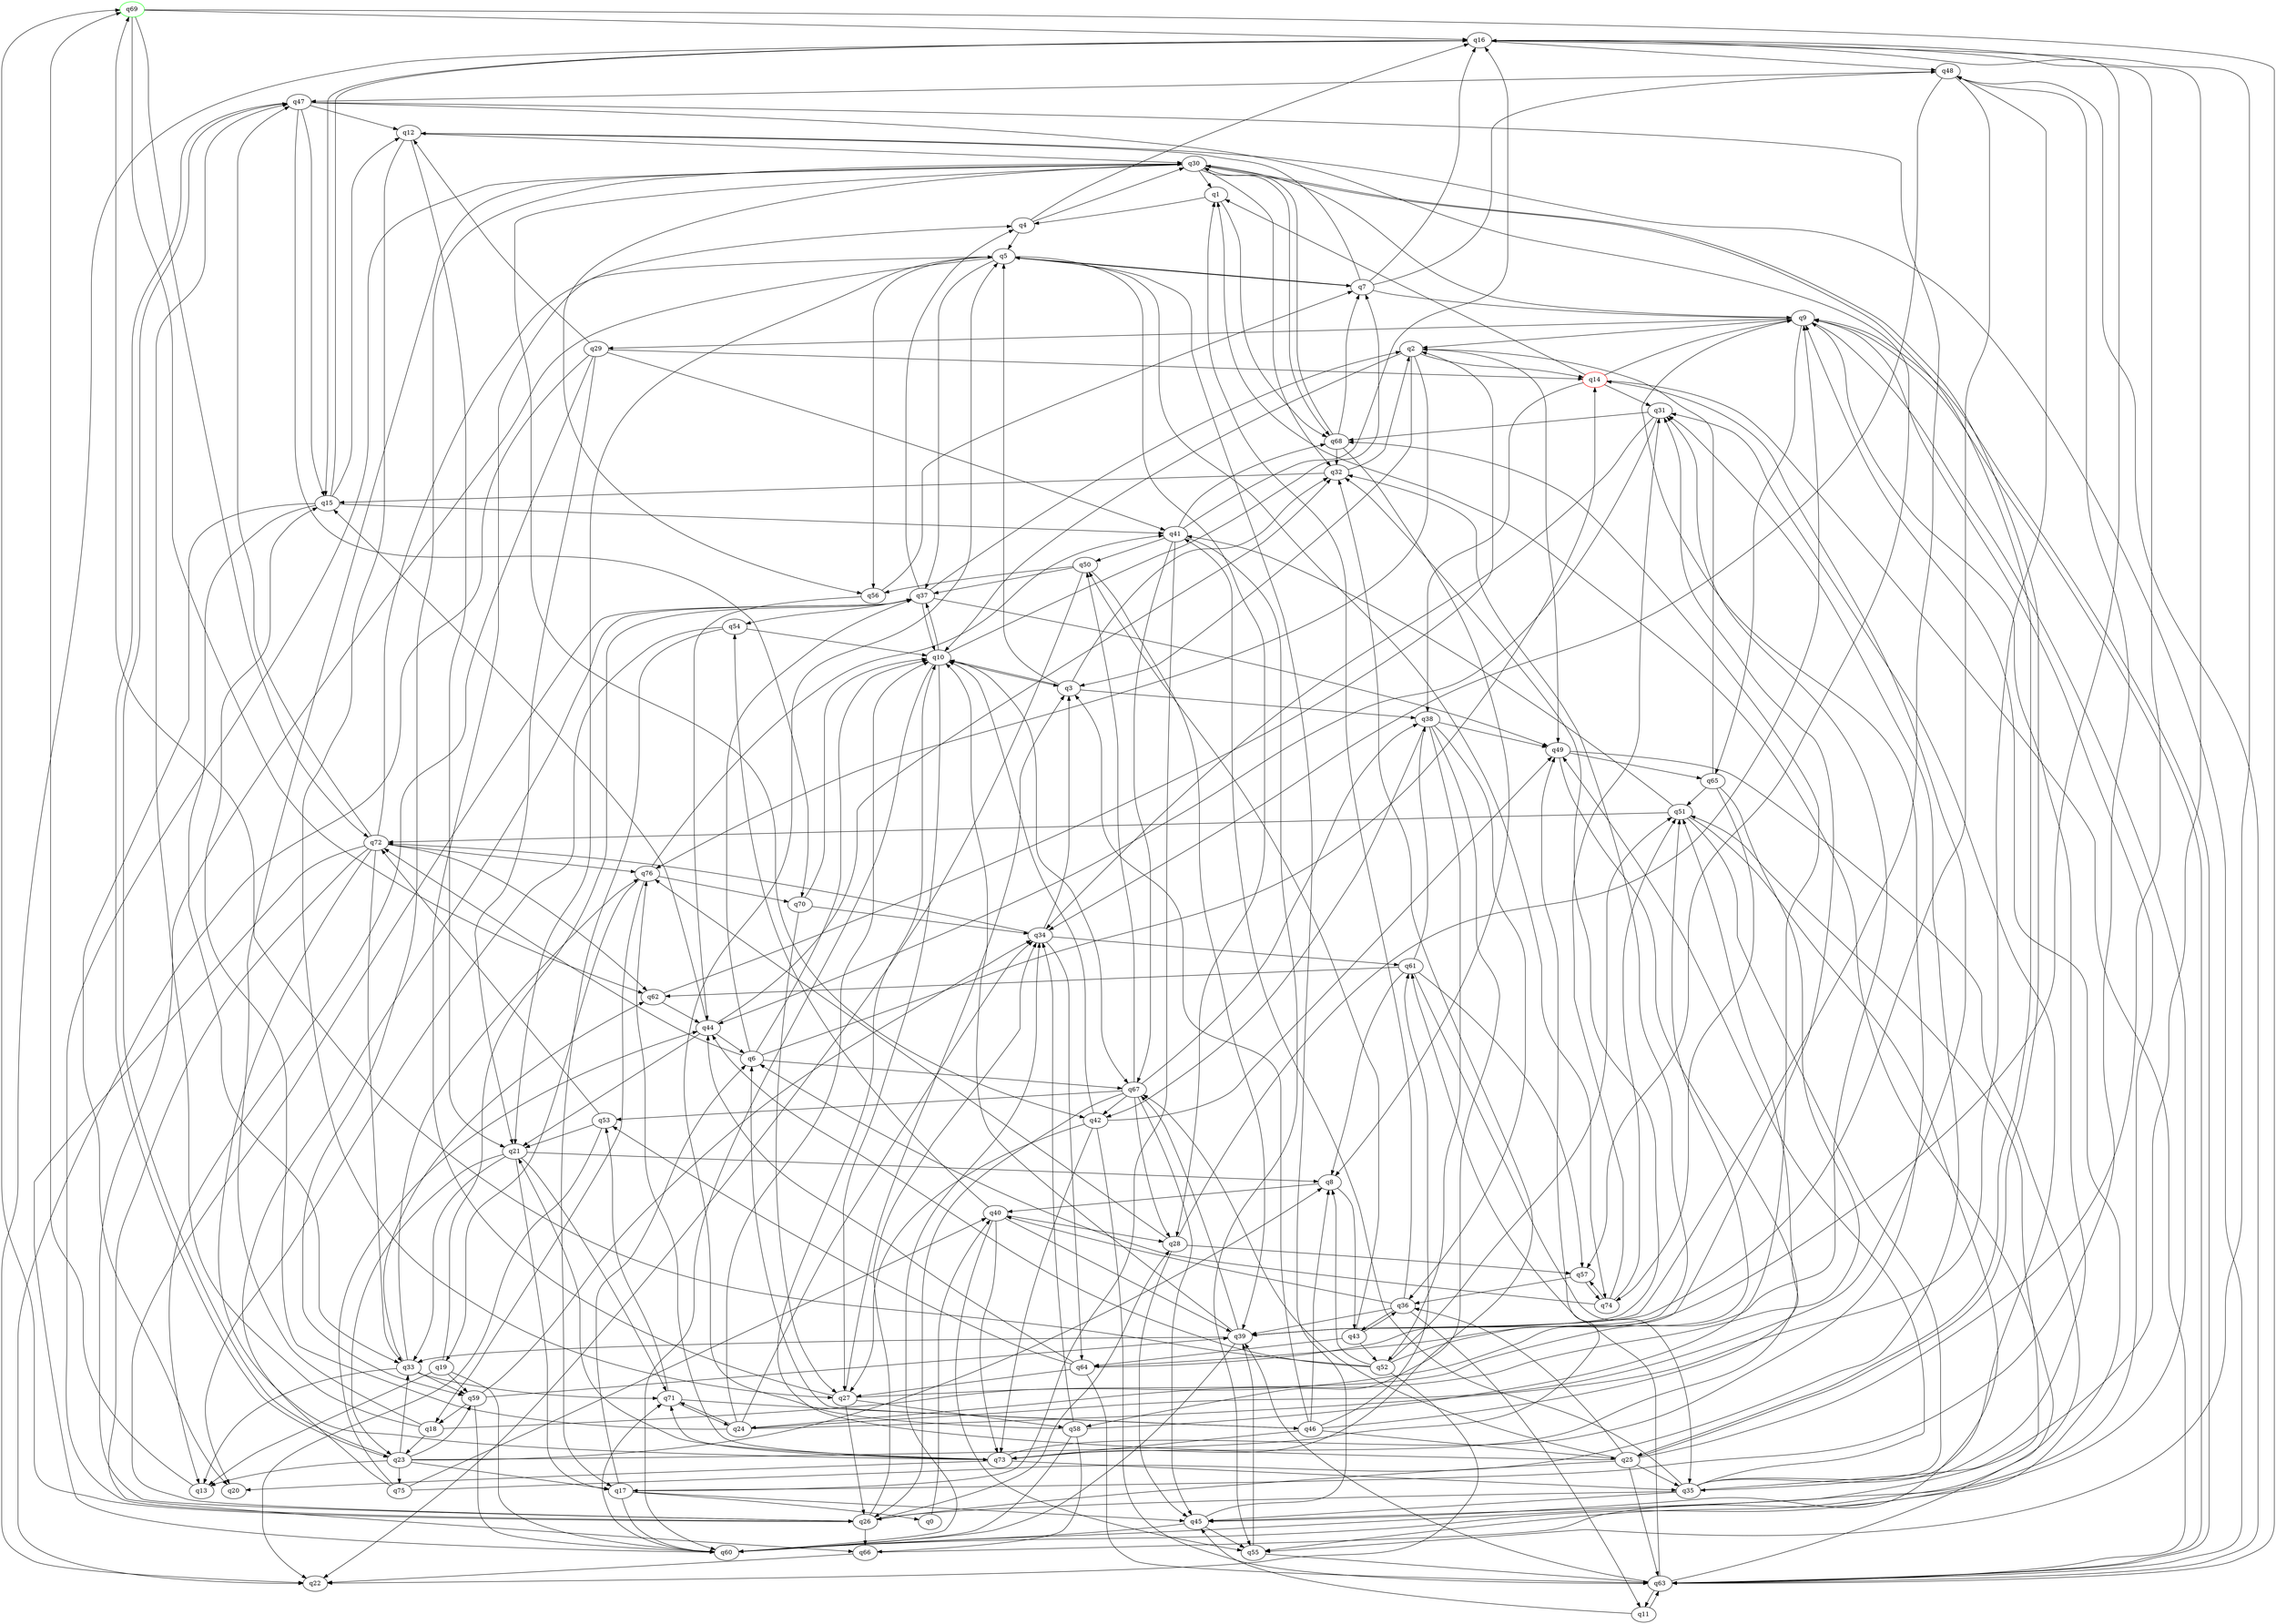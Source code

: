 digraph A{
q69 [initial=1,color=green];
q14 [final=1,color=red];
q0 -> q40;
q1 -> q4;
q1 -> q68;
q2 -> q3;
q2 -> q10;
q2 -> q14;
q2 -> q49;
q2 -> q76;
q3 -> q5;
q3 -> q10;
q3 -> q32;
q3 -> q38;
q4 -> q5;
q4 -> q16;
q4 -> q30;
q5 -> q7;
q5 -> q21;
q5 -> q26;
q5 -> q28;
q5 -> q37;
q5 -> q56;
q5 -> q74;
q6 -> q10;
q6 -> q14;
q6 -> q37;
q6 -> q67;
q6 -> q72;
q7 -> q5;
q7 -> q9;
q7 -> q12;
q7 -> q16;
q7 -> q48;
q8 -> q40;
q8 -> q43;
q9 -> q2;
q9 -> q29;
q9 -> q60;
q9 -> q63;
q9 -> q65;
q10 -> q3;
q10 -> q7;
q10 -> q27;
q10 -> q37;
q10 -> q60;
q10 -> q67;
q11 -> q45;
q11 -> q63;
q12 -> q21;
q12 -> q27;
q12 -> q30;
q13 -> q69;
q14 -> q1;
q14 -> q9;
q14 -> q31;
q14 -> q38;
q14 -> q63;
q15 -> q12;
q15 -> q16;
q15 -> q20;
q15 -> q33;
q15 -> q41;
q16 -> q15;
q16 -> q22;
q16 -> q48;
q16 -> q55;
q16 -> q64;
q17 -> q0;
q17 -> q6;
q17 -> q45;
q17 -> q48;
q17 -> q60;
q18 -> q23;
q18 -> q30;
q18 -> q31;
q18 -> q47;
q19 -> q13;
q19 -> q37;
q19 -> q59;
q19 -> q60;
q21 -> q8;
q21 -> q17;
q21 -> q23;
q21 -> q33;
q21 -> q71;
q23 -> q8;
q23 -> q13;
q23 -> q17;
q23 -> q33;
q23 -> q47;
q23 -> q49;
q23 -> q59;
q23 -> q75;
q24 -> q10;
q24 -> q14;
q24 -> q15;
q24 -> q34;
q24 -> q48;
q24 -> q71;
q25 -> q10;
q25 -> q16;
q25 -> q26;
q25 -> q30;
q25 -> q35;
q25 -> q36;
q25 -> q63;
q25 -> q67;
q26 -> q28;
q26 -> q34;
q26 -> q66;
q26 -> q69;
q27 -> q3;
q27 -> q4;
q27 -> q26;
q27 -> q51;
q27 -> q58;
q28 -> q9;
q28 -> q45;
q28 -> q57;
q28 -> q76;
q29 -> q12;
q29 -> q13;
q29 -> q14;
q29 -> q21;
q29 -> q22;
q29 -> q41;
q30 -> q1;
q30 -> q9;
q30 -> q25;
q30 -> q26;
q30 -> q32;
q30 -> q42;
q30 -> q56;
q30 -> q59;
q30 -> q68;
q31 -> q34;
q31 -> q44;
q31 -> q68;
q32 -> q2;
q32 -> q15;
q33 -> q13;
q33 -> q59;
q33 -> q62;
q33 -> q71;
q33 -> q76;
q34 -> q3;
q34 -> q61;
q34 -> q64;
q34 -> q72;
q35 -> q9;
q35 -> q16;
q35 -> q26;
q35 -> q31;
q35 -> q41;
q35 -> q45;
q35 -> q49;
q36 -> q1;
q36 -> q11;
q36 -> q39;
q36 -> q40;
q36 -> q43;
q37 -> q2;
q37 -> q4;
q37 -> q10;
q37 -> q26;
q37 -> q49;
q37 -> q54;
q38 -> q36;
q38 -> q42;
q38 -> q49;
q38 -> q52;
q38 -> q58;
q39 -> q10;
q39 -> q32;
q39 -> q33;
q39 -> q60;
q39 -> q67;
q40 -> q28;
q40 -> q39;
q40 -> q54;
q40 -> q55;
q40 -> q73;
q41 -> q16;
q41 -> q17;
q41 -> q50;
q41 -> q55;
q41 -> q67;
q41 -> q68;
q42 -> q10;
q42 -> q27;
q42 -> q49;
q42 -> q63;
q42 -> q73;
q43 -> q36;
q43 -> q50;
q43 -> q52;
q43 -> q64;
q44 -> q6;
q44 -> q15;
q44 -> q21;
q44 -> q32;
q45 -> q5;
q45 -> q9;
q45 -> q55;
q45 -> q60;
q46 -> q3;
q46 -> q6;
q46 -> q8;
q46 -> q25;
q46 -> q51;
q46 -> q61;
q46 -> q73;
q47 -> q12;
q47 -> q15;
q47 -> q23;
q47 -> q39;
q47 -> q57;
q47 -> q70;
q48 -> q34;
q48 -> q39;
q48 -> q47;
q49 -> q55;
q49 -> q65;
q49 -> q73;
q50 -> q22;
q50 -> q37;
q50 -> q39;
q50 -> q56;
q51 -> q35;
q51 -> q41;
q51 -> q45;
q51 -> q72;
q52 -> q8;
q52 -> q22;
q52 -> q31;
q52 -> q44;
q52 -> q51;
q52 -> q69;
q53 -> q21;
q53 -> q22;
q53 -> q72;
q54 -> q10;
q54 -> q17;
q54 -> q20;
q55 -> q39;
q55 -> q63;
q56 -> q7;
q56 -> q44;
q57 -> q36;
q57 -> q74;
q58 -> q5;
q58 -> q34;
q58 -> q60;
q58 -> q66;
q58 -> q68;
q59 -> q18;
q59 -> q34;
q59 -> q39;
q59 -> q60;
q60 -> q34;
q60 -> q51;
q60 -> q71;
q61 -> q8;
q61 -> q35;
q61 -> q38;
q61 -> q57;
q61 -> q62;
q62 -> q2;
q62 -> q44;
q63 -> q1;
q63 -> q9;
q63 -> q11;
q63 -> q12;
q63 -> q39;
q63 -> q48;
q63 -> q61;
q64 -> q27;
q64 -> q32;
q64 -> q44;
q64 -> q53;
q64 -> q63;
q65 -> q2;
q65 -> q24;
q65 -> q51;
q65 -> q74;
q66 -> q9;
q66 -> q22;
q67 -> q26;
q67 -> q28;
q67 -> q38;
q67 -> q42;
q67 -> q45;
q67 -> q50;
q67 -> q53;
q68 -> q7;
q68 -> q8;
q68 -> q30;
q68 -> q32;
q69 -> q16;
q69 -> q62;
q69 -> q63;
q69 -> q72;
q70 -> q10;
q70 -> q27;
q70 -> q34;
q71 -> q24;
q71 -> q46;
q71 -> q53;
q72 -> q5;
q72 -> q33;
q72 -> q47;
q72 -> q60;
q72 -> q62;
q72 -> q66;
q72 -> q73;
q72 -> q76;
q73 -> q9;
q73 -> q20;
q73 -> q21;
q73 -> q32;
q73 -> q35;
q73 -> q71;
q73 -> q76;
q74 -> q6;
q74 -> q31;
q74 -> q51;
q74 -> q57;
q75 -> q31;
q75 -> q37;
q75 -> q40;
q75 -> q44;
q76 -> q18;
q76 -> q19;
q76 -> q41;
q76 -> q70;
}